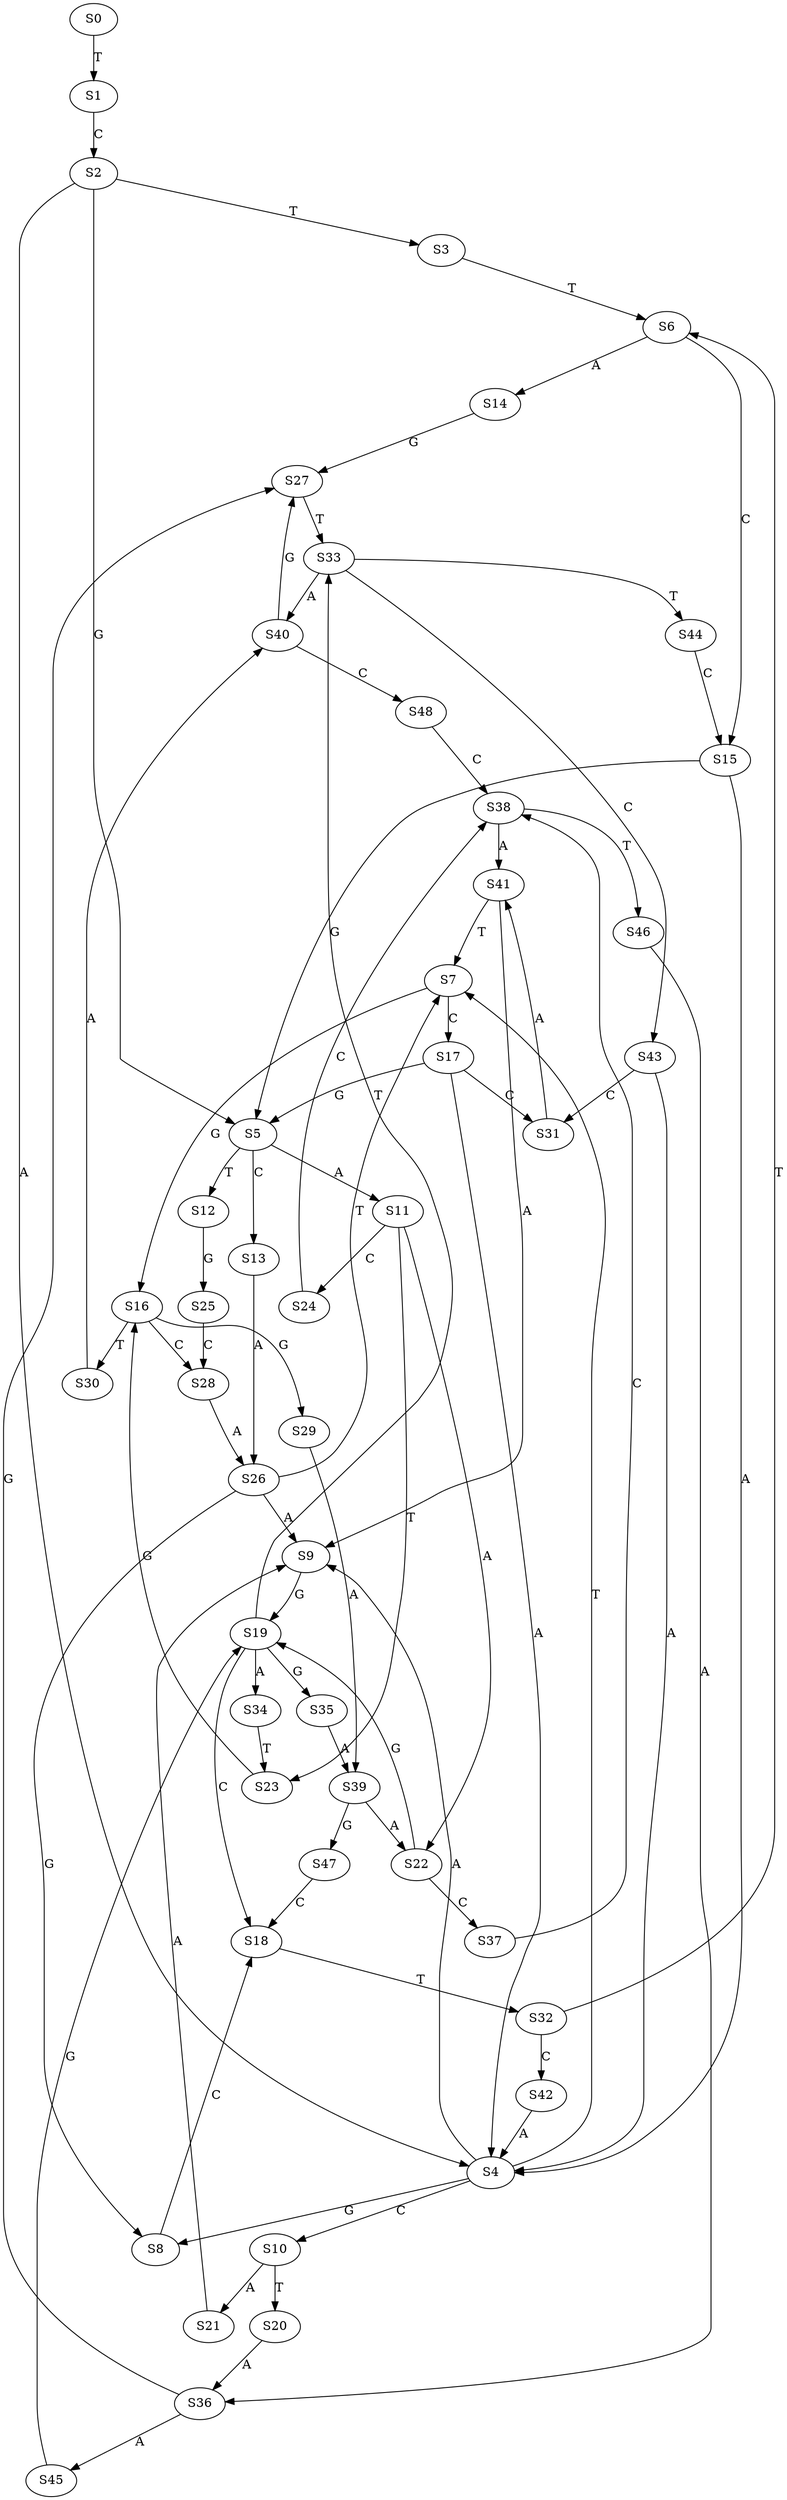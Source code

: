 strict digraph  {
	S0 -> S1 [ label = T ];
	S1 -> S2 [ label = C ];
	S2 -> S3 [ label = T ];
	S2 -> S4 [ label = A ];
	S2 -> S5 [ label = G ];
	S3 -> S6 [ label = T ];
	S4 -> S7 [ label = T ];
	S4 -> S8 [ label = G ];
	S4 -> S9 [ label = A ];
	S4 -> S10 [ label = C ];
	S5 -> S11 [ label = A ];
	S5 -> S12 [ label = T ];
	S5 -> S13 [ label = C ];
	S6 -> S14 [ label = A ];
	S6 -> S15 [ label = C ];
	S7 -> S16 [ label = G ];
	S7 -> S17 [ label = C ];
	S8 -> S18 [ label = C ];
	S9 -> S19 [ label = G ];
	S10 -> S20 [ label = T ];
	S10 -> S21 [ label = A ];
	S11 -> S22 [ label = A ];
	S11 -> S23 [ label = T ];
	S11 -> S24 [ label = C ];
	S12 -> S25 [ label = G ];
	S13 -> S26 [ label = A ];
	S14 -> S27 [ label = G ];
	S15 -> S4 [ label = A ];
	S15 -> S5 [ label = G ];
	S16 -> S28 [ label = C ];
	S16 -> S29 [ label = G ];
	S16 -> S30 [ label = T ];
	S17 -> S31 [ label = C ];
	S17 -> S5 [ label = G ];
	S17 -> S4 [ label = A ];
	S18 -> S32 [ label = T ];
	S19 -> S33 [ label = T ];
	S19 -> S34 [ label = A ];
	S19 -> S35 [ label = G ];
	S19 -> S18 [ label = C ];
	S20 -> S36 [ label = A ];
	S21 -> S9 [ label = A ];
	S22 -> S37 [ label = C ];
	S22 -> S19 [ label = G ];
	S23 -> S16 [ label = G ];
	S24 -> S38 [ label = C ];
	S25 -> S28 [ label = C ];
	S26 -> S8 [ label = G ];
	S26 -> S7 [ label = T ];
	S26 -> S9 [ label = A ];
	S27 -> S33 [ label = T ];
	S28 -> S26 [ label = A ];
	S29 -> S39 [ label = A ];
	S30 -> S40 [ label = A ];
	S31 -> S41 [ label = A ];
	S32 -> S6 [ label = T ];
	S32 -> S42 [ label = C ];
	S33 -> S43 [ label = C ];
	S33 -> S44 [ label = T ];
	S33 -> S40 [ label = A ];
	S34 -> S23 [ label = T ];
	S35 -> S39 [ label = A ];
	S36 -> S27 [ label = G ];
	S36 -> S45 [ label = A ];
	S37 -> S38 [ label = C ];
	S38 -> S41 [ label = A ];
	S38 -> S46 [ label = T ];
	S39 -> S22 [ label = A ];
	S39 -> S47 [ label = G ];
	S40 -> S27 [ label = G ];
	S40 -> S48 [ label = C ];
	S41 -> S9 [ label = A ];
	S41 -> S7 [ label = T ];
	S42 -> S4 [ label = A ];
	S43 -> S4 [ label = A ];
	S43 -> S31 [ label = C ];
	S44 -> S15 [ label = C ];
	S45 -> S19 [ label = G ];
	S46 -> S36 [ label = A ];
	S47 -> S18 [ label = C ];
	S48 -> S38 [ label = C ];
}
